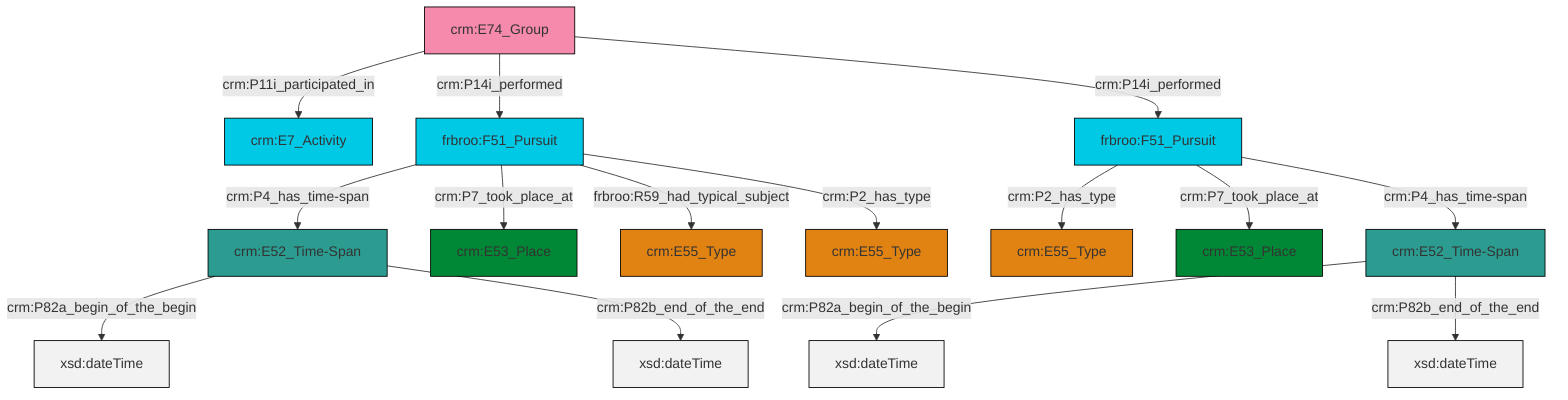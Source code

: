 graph TD
classDef Literal fill:#f2f2f2,stroke:#000000;
classDef CRM_Entity fill:#FFFFFF,stroke:#000000;
classDef Temporal_Entity fill:#00C9E6, stroke:#000000;
classDef Type fill:#E18312, stroke:#000000;
classDef Time-Span fill:#2C9C91, stroke:#000000;
classDef Appellation fill:#FFEB7F, stroke:#000000;
classDef Place fill:#008836, stroke:#000000;
classDef Persistent_Item fill:#B266B2, stroke:#000000;
classDef Conceptual_Object fill:#FFD700, stroke:#000000;
classDef Physical_Thing fill:#D2B48C, stroke:#000000;
classDef Actor fill:#f58aad, stroke:#000000;
classDef PC_Classes fill:#4ce600, stroke:#000000;
classDef Multi fill:#cccccc,stroke:#000000;

2["crm:E74_Group"]:::Actor -->|crm:P11i_participated_in| 3["crm:E7_Activity"]:::Temporal_Entity
0["crm:E52_Time-Span"]:::Time-Span -->|crm:P82a_begin_of_the_begin| 8[xsd:dateTime]:::Literal
6["frbroo:F51_Pursuit"]:::Temporal_Entity -->|crm:P4_has_time-span| 4["crm:E52_Time-Span"]:::Time-Span
2["crm:E74_Group"]:::Actor -->|crm:P14i_performed| 6["frbroo:F51_Pursuit"]:::Temporal_Entity
4["crm:E52_Time-Span"]:::Time-Span -->|crm:P82a_begin_of_the_begin| 16[xsd:dateTime]:::Literal
6["frbroo:F51_Pursuit"]:::Temporal_Entity -->|crm:P7_took_place_at| 9["crm:E53_Place"]:::Place
17["frbroo:F51_Pursuit"]:::Temporal_Entity -->|crm:P2_has_type| 18["crm:E55_Type"]:::Type
0["crm:E52_Time-Span"]:::Time-Span -->|crm:P82b_end_of_the_end| 19[xsd:dateTime]:::Literal
6["frbroo:F51_Pursuit"]:::Temporal_Entity -->|frbroo:R59_had_typical_subject| 14["crm:E55_Type"]:::Type
17["frbroo:F51_Pursuit"]:::Temporal_Entity -->|crm:P7_took_place_at| 12["crm:E53_Place"]:::Place
6["frbroo:F51_Pursuit"]:::Temporal_Entity -->|crm:P2_has_type| 21["crm:E55_Type"]:::Type
4["crm:E52_Time-Span"]:::Time-Span -->|crm:P82b_end_of_the_end| 23[xsd:dateTime]:::Literal
17["frbroo:F51_Pursuit"]:::Temporal_Entity -->|crm:P4_has_time-span| 0["crm:E52_Time-Span"]:::Time-Span
2["crm:E74_Group"]:::Actor -->|crm:P14i_performed| 17["frbroo:F51_Pursuit"]:::Temporal_Entity